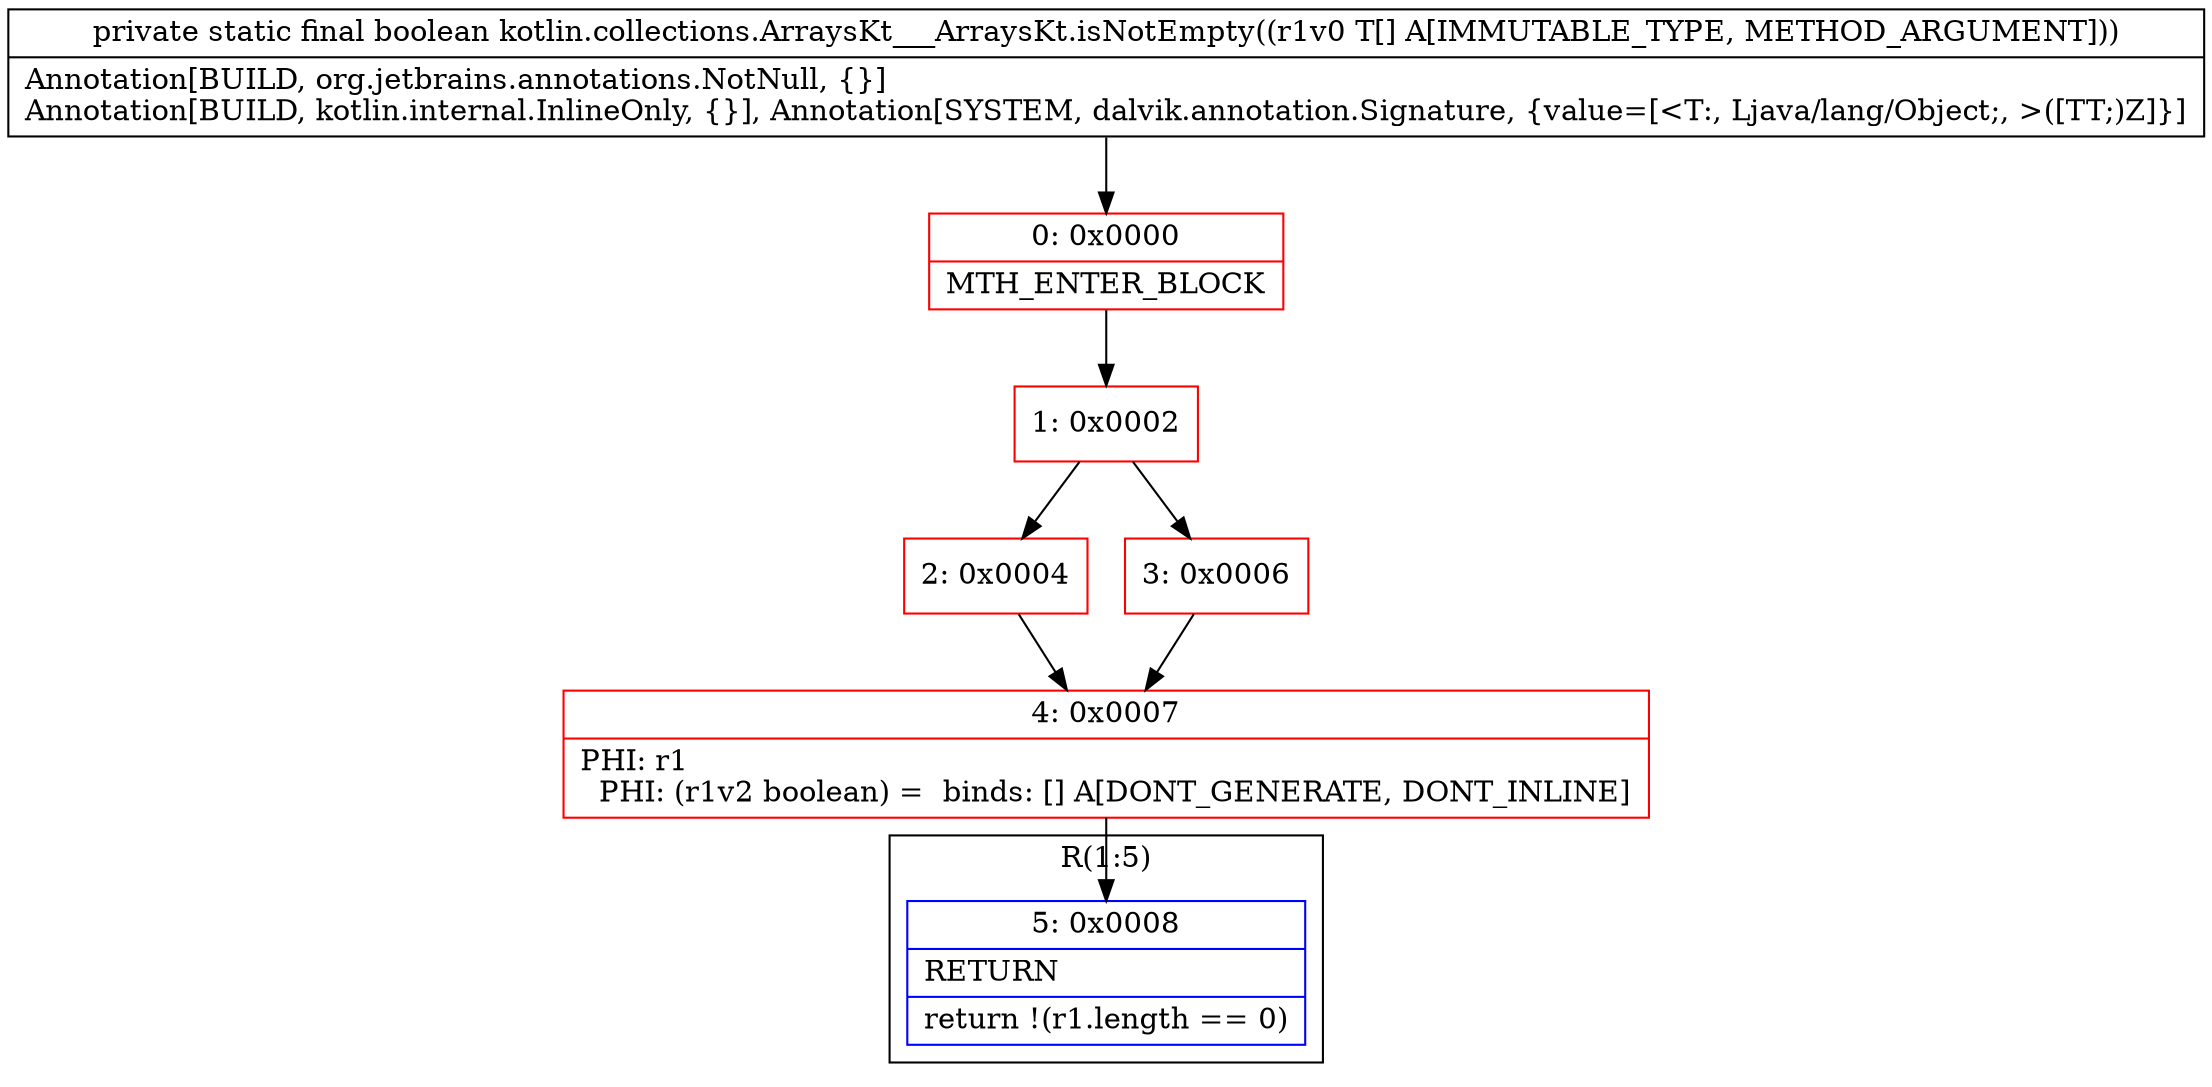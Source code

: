digraph "CFG forkotlin.collections.ArraysKt___ArraysKt.isNotEmpty([Ljava\/lang\/Object;)Z" {
subgraph cluster_Region_974646397 {
label = "R(1:5)";
node [shape=record,color=blue];
Node_5 [shape=record,label="{5\:\ 0x0008|RETURN\l|return !(r1.length == 0)\l}"];
}
Node_0 [shape=record,color=red,label="{0\:\ 0x0000|MTH_ENTER_BLOCK\l}"];
Node_1 [shape=record,color=red,label="{1\:\ 0x0002}"];
Node_2 [shape=record,color=red,label="{2\:\ 0x0004}"];
Node_3 [shape=record,color=red,label="{3\:\ 0x0006}"];
Node_4 [shape=record,color=red,label="{4\:\ 0x0007|PHI: r1 \l  PHI: (r1v2 boolean) =  binds: [] A[DONT_GENERATE, DONT_INLINE]\l}"];
MethodNode[shape=record,label="{private static final boolean kotlin.collections.ArraysKt___ArraysKt.isNotEmpty((r1v0 T[] A[IMMUTABLE_TYPE, METHOD_ARGUMENT]))  | Annotation[BUILD, org.jetbrains.annotations.NotNull, \{\}]\lAnnotation[BUILD, kotlin.internal.InlineOnly, \{\}], Annotation[SYSTEM, dalvik.annotation.Signature, \{value=[\<T:, Ljava\/lang\/Object;, \>([TT;)Z]\}]\l}"];
MethodNode -> Node_0;
Node_0 -> Node_1;
Node_1 -> Node_2;
Node_1 -> Node_3;
Node_2 -> Node_4;
Node_3 -> Node_4;
Node_4 -> Node_5;
}

